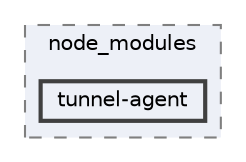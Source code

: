 digraph "C:/Users/arisc/OneDrive/Documents/GitHub/FINAL/EcoEats-Project/node_modules/tunnel-agent"
{
 // LATEX_PDF_SIZE
  bgcolor="transparent";
  edge [fontname=Helvetica,fontsize=10,labelfontname=Helvetica,labelfontsize=10];
  node [fontname=Helvetica,fontsize=10,shape=box,height=0.2,width=0.4];
  compound=true
  subgraph clusterdir_5091f2b68170d33f954320199e2fed0a {
    graph [ bgcolor="#edf0f7", pencolor="grey50", label="node_modules", fontname=Helvetica,fontsize=10 style="filled,dashed", URL="dir_5091f2b68170d33f954320199e2fed0a.html",tooltip=""]
  dir_301852a34f07c123e66b3a8b7bf76235 [label="tunnel-agent", fillcolor="#edf0f7", color="grey25", style="filled,bold", URL="dir_301852a34f07c123e66b3a8b7bf76235.html",tooltip=""];
  }
}
